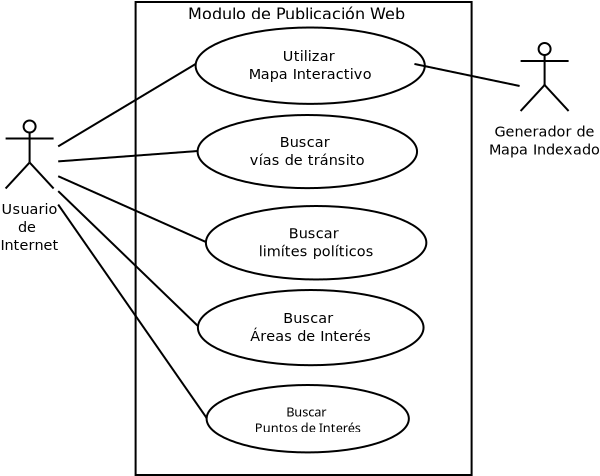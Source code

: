 <?xml version="1.0" encoding="UTF-8"?>
<dia:diagram xmlns:dia="http://www.lysator.liu.se/~alla/dia/">
  <dia:layer name="Fondo" visible="true">
    <dia:group>
      <dia:object type="Standard - Box" version="0" id="O0">
        <dia:attribute name="obj_pos">
          <dia:point val="15.95,-0.375"/>
        </dia:attribute>
        <dia:attribute name="obj_bb">
          <dia:rectangle val="15.9,-0.425;32.8,23.325"/>
        </dia:attribute>
        <dia:attribute name="elem_corner">
          <dia:point val="15.95,-0.375"/>
        </dia:attribute>
        <dia:attribute name="elem_width">
          <dia:real val="16.8"/>
        </dia:attribute>
        <dia:attribute name="elem_height">
          <dia:real val="23.65"/>
        </dia:attribute>
        <dia:attribute name="show_background">
          <dia:boolean val="true"/>
        </dia:attribute>
      </dia:object>
      <dia:object type="UML - Usecase" version="0" id="O1">
        <dia:attribute name="obj_pos">
          <dia:point val="18.95,0.9"/>
        </dia:attribute>
        <dia:attribute name="obj_bb">
          <dia:rectangle val="18.95,0.9;29.892,4.548"/>
        </dia:attribute>
        <dia:attribute name="elem_corner">
          <dia:point val="18.95,0.9"/>
        </dia:attribute>
        <dia:attribute name="elem_width">
          <dia:real val="10.943"/>
        </dia:attribute>
        <dia:attribute name="elem_height">
          <dia:real val="3.647"/>
        </dia:attribute>
        <dia:attribute name="line_colour">
          <dia:color val="#000000"/>
        </dia:attribute>
        <dia:attribute name="fill_colour">
          <dia:color val="#ffffff"/>
        </dia:attribute>
        <dia:attribute name="text_outside">
          <dia:boolean val="false"/>
        </dia:attribute>
        <dia:attribute name="collaboration">
          <dia:boolean val="false"/>
        </dia:attribute>
        <dia:attribute name="text">
          <dia:composite type="text">
            <dia:attribute name="string">
              <dia:string>#Utilizar 
Mapa Interactivo#</dia:string>
            </dia:attribute>
            <dia:attribute name="font">
              <dia:font family="dejavu sans" style="0" name="Courier"/>
            </dia:attribute>
            <dia:attribute name="height">
              <dia:real val="0.9"/>
            </dia:attribute>
            <dia:attribute name="pos">
              <dia:point val="24.421,2.434"/>
            </dia:attribute>
            <dia:attribute name="color">
              <dia:color val="#000000"/>
            </dia:attribute>
            <dia:attribute name="alignment">
              <dia:enum val="1"/>
            </dia:attribute>
          </dia:composite>
        </dia:attribute>
      </dia:object>
      <dia:object type="UML - Usecase" version="0" id="O2">
        <dia:attribute name="obj_pos">
          <dia:point val="19.05,5.275"/>
        </dia:attribute>
        <dia:attribute name="obj_bb">
          <dia:rectangle val="19.05,5.275;29.235,8.875"/>
        </dia:attribute>
        <dia:attribute name="elem_corner">
          <dia:point val="19.05,5.275"/>
        </dia:attribute>
        <dia:attribute name="elem_width">
          <dia:real val="10.185"/>
        </dia:attribute>
        <dia:attribute name="elem_height">
          <dia:real val="3.6"/>
        </dia:attribute>
        <dia:attribute name="line_colour">
          <dia:color val="#000000"/>
        </dia:attribute>
        <dia:attribute name="fill_colour">
          <dia:color val="#ffffff"/>
        </dia:attribute>
        <dia:attribute name="text_outside">
          <dia:boolean val="false"/>
        </dia:attribute>
        <dia:attribute name="collaboration">
          <dia:boolean val="false"/>
        </dia:attribute>
        <dia:attribute name="text">
          <dia:composite type="text">
            <dia:attribute name="string">
              <dia:string>#Buscar 
vías de tránsito#</dia:string>
            </dia:attribute>
            <dia:attribute name="font">
              <dia:font family="dejavu sans" style="0" name="Courier"/>
            </dia:attribute>
            <dia:attribute name="height">
              <dia:real val="0.9"/>
            </dia:attribute>
            <dia:attribute name="pos">
              <dia:point val="24.142,6.785"/>
            </dia:attribute>
            <dia:attribute name="color">
              <dia:color val="#000000"/>
            </dia:attribute>
            <dia:attribute name="alignment">
              <dia:enum val="1"/>
            </dia:attribute>
          </dia:composite>
        </dia:attribute>
      </dia:object>
      <dia:object type="UML - Usecase" version="0" id="O3">
        <dia:attribute name="obj_pos">
          <dia:point val="19.465,9.825"/>
        </dia:attribute>
        <dia:attribute name="obj_bb">
          <dia:rectangle val="19.465,9.825;29.735,13.425"/>
        </dia:attribute>
        <dia:attribute name="elem_corner">
          <dia:point val="19.465,9.825"/>
        </dia:attribute>
        <dia:attribute name="elem_width">
          <dia:real val="10.27"/>
        </dia:attribute>
        <dia:attribute name="elem_height">
          <dia:real val="3.6"/>
        </dia:attribute>
        <dia:attribute name="line_colour">
          <dia:color val="#000000"/>
        </dia:attribute>
        <dia:attribute name="fill_colour">
          <dia:color val="#ffffff"/>
        </dia:attribute>
        <dia:attribute name="text_outside">
          <dia:boolean val="false"/>
        </dia:attribute>
        <dia:attribute name="collaboration">
          <dia:boolean val="false"/>
        </dia:attribute>
        <dia:attribute name="text">
          <dia:composite type="text">
            <dia:attribute name="string">
              <dia:string>#Buscar 
limítes políticos#</dia:string>
            </dia:attribute>
            <dia:attribute name="font">
              <dia:font family="dejavu sans" style="0" name="Courier"/>
            </dia:attribute>
            <dia:attribute name="height">
              <dia:real val="0.9"/>
            </dia:attribute>
            <dia:attribute name="pos">
              <dia:point val="24.6,11.335"/>
            </dia:attribute>
            <dia:attribute name="color">
              <dia:color val="#000000"/>
            </dia:attribute>
            <dia:attribute name="alignment">
              <dia:enum val="1"/>
            </dia:attribute>
          </dia:composite>
        </dia:attribute>
      </dia:object>
      <dia:object type="UML - Usecase" version="0" id="O4">
        <dia:attribute name="obj_pos">
          <dia:point val="19.065,14.025"/>
        </dia:attribute>
        <dia:attribute name="obj_bb">
          <dia:rectangle val="19.065,14.025;29.815,17.625"/>
        </dia:attribute>
        <dia:attribute name="elem_corner">
          <dia:point val="19.065,14.025"/>
        </dia:attribute>
        <dia:attribute name="elem_width">
          <dia:real val="10.75"/>
        </dia:attribute>
        <dia:attribute name="elem_height">
          <dia:real val="3.6"/>
        </dia:attribute>
        <dia:attribute name="line_colour">
          <dia:color val="#000000"/>
        </dia:attribute>
        <dia:attribute name="fill_colour">
          <dia:color val="#ffffff"/>
        </dia:attribute>
        <dia:attribute name="text_outside">
          <dia:boolean val="false"/>
        </dia:attribute>
        <dia:attribute name="collaboration">
          <dia:boolean val="false"/>
        </dia:attribute>
        <dia:attribute name="text">
          <dia:composite type="text">
            <dia:attribute name="string">
              <dia:string>#Buscar 
Áreas de Interés#</dia:string>
            </dia:attribute>
            <dia:attribute name="font">
              <dia:font family="dejavu sans" style="0" name="Courier"/>
            </dia:attribute>
            <dia:attribute name="height">
              <dia:real val="0.9"/>
            </dia:attribute>
            <dia:attribute name="pos">
              <dia:point val="24.44,15.535"/>
            </dia:attribute>
            <dia:attribute name="color">
              <dia:color val="#000000"/>
            </dia:attribute>
            <dia:attribute name="alignment">
              <dia:enum val="1"/>
            </dia:attribute>
          </dia:composite>
        </dia:attribute>
      </dia:object>
      <dia:object type="UML - Usecase" version="0" id="O5">
        <dia:attribute name="obj_pos">
          <dia:point val="19.5,18.775"/>
        </dia:attribute>
        <dia:attribute name="obj_bb">
          <dia:rectangle val="19.5,18.775;29.383,22.069"/>
        </dia:attribute>
        <dia:attribute name="elem_corner">
          <dia:point val="19.5,18.775"/>
        </dia:attribute>
        <dia:attribute name="elem_width">
          <dia:real val="9.883"/>
        </dia:attribute>
        <dia:attribute name="elem_height">
          <dia:real val="3.294"/>
        </dia:attribute>
        <dia:attribute name="line_colour">
          <dia:color val="#000000"/>
        </dia:attribute>
        <dia:attribute name="fill_colour">
          <dia:color val="#ffffff"/>
        </dia:attribute>
        <dia:attribute name="text_outside">
          <dia:boolean val="false"/>
        </dia:attribute>
        <dia:attribute name="collaboration">
          <dia:boolean val="false"/>
        </dia:attribute>
        <dia:attribute name="text">
          <dia:composite type="text">
            <dia:attribute name="string">
              <dia:string>#Buscar 
Puntos de Interés#</dia:string>
            </dia:attribute>
            <dia:attribute name="font">
              <dia:font family="sans" style="0" name="Helvetica"/>
            </dia:attribute>
            <dia:attribute name="height">
              <dia:real val="0.8"/>
            </dia:attribute>
            <dia:attribute name="pos">
              <dia:point val="24.441,20.165"/>
            </dia:attribute>
            <dia:attribute name="color">
              <dia:color val="#000000"/>
            </dia:attribute>
            <dia:attribute name="alignment">
              <dia:enum val="1"/>
            </dia:attribute>
          </dia:composite>
        </dia:attribute>
      </dia:object>
      <dia:object type="Standard - Text" version="1" id="O6">
        <dia:attribute name="obj_pos">
          <dia:point val="24,-0.25"/>
        </dia:attribute>
        <dia:attribute name="obj_bb">
          <dia:rectangle val="19.011,-0.25;28.989,0.922"/>
        </dia:attribute>
        <dia:attribute name="text">
          <dia:composite type="text">
            <dia:attribute name="string">
              <dia:string>#Modulo de Publicación Web#</dia:string>
            </dia:attribute>
            <dia:attribute name="font">
              <dia:font family="dejavu sans" style="0" name="Courier"/>
            </dia:attribute>
            <dia:attribute name="height">
              <dia:real val="1"/>
            </dia:attribute>
            <dia:attribute name="pos">
              <dia:point val="24,0.427"/>
            </dia:attribute>
            <dia:attribute name="color">
              <dia:color val="#000000"/>
            </dia:attribute>
            <dia:attribute name="alignment">
              <dia:enum val="1"/>
            </dia:attribute>
          </dia:composite>
        </dia:attribute>
        <dia:attribute name="valign">
          <dia:enum val="0"/>
        </dia:attribute>
      </dia:object>
    </dia:group>
    <dia:object type="UML - Actor" version="0" id="O7">
      <dia:attribute name="obj_pos">
        <dia:point val="10.65,7.7"/>
      </dia:attribute>
      <dia:attribute name="obj_bb">
        <dia:rectangle val="9.344,4.9;11.956,12.405"/>
      </dia:attribute>
      <dia:attribute name="elem_corner">
        <dia:point val="9.4,4.95"/>
      </dia:attribute>
      <dia:attribute name="elem_width">
        <dia:real val="2.5"/>
      </dia:attribute>
      <dia:attribute name="elem_height">
        <dia:real val="5.5"/>
      </dia:attribute>
      <dia:attribute name="line_colour">
        <dia:color val="#000000"/>
      </dia:attribute>
      <dia:attribute name="fill_colour">
        <dia:color val="#ffffff"/>
      </dia:attribute>
      <dia:attribute name="text">
        <dia:composite type="text">
          <dia:attribute name="string">
            <dia:string>#Usuario
de 
Internet#</dia:string>
          </dia:attribute>
          <dia:attribute name="font">
            <dia:font family="dejavu sans" style="0" name="Courier"/>
          </dia:attribute>
          <dia:attribute name="height">
            <dia:real val="0.9"/>
          </dia:attribute>
          <dia:attribute name="pos">
            <dia:point val="10.65,10.16"/>
          </dia:attribute>
          <dia:attribute name="color">
            <dia:color val="#000000"/>
          </dia:attribute>
          <dia:attribute name="alignment">
            <dia:enum val="1"/>
          </dia:attribute>
        </dia:composite>
      </dia:attribute>
    </dia:object>
    <dia:object type="Standard - Line" version="0" id="O8">
      <dia:attribute name="obj_pos">
        <dia:point val="11.956,6.917"/>
      </dia:attribute>
      <dia:attribute name="obj_bb">
        <dia:rectangle val="11.887,2.655;19.019,6.986"/>
      </dia:attribute>
      <dia:attribute name="conn_endpoints">
        <dia:point val="11.956,6.917"/>
        <dia:point val="18.95,2.724"/>
      </dia:attribute>
      <dia:attribute name="numcp">
        <dia:int val="1"/>
      </dia:attribute>
      <dia:connections>
        <dia:connection handle="0" to="O7" connection="8"/>
        <dia:connection handle="1" to="O1" connection="3"/>
      </dia:connections>
    </dia:object>
    <dia:object type="Standard - Line" version="0" id="O9">
      <dia:attribute name="obj_pos">
        <dia:point val="11.955,7.603"/>
      </dia:attribute>
      <dia:attribute name="obj_bb">
        <dia:rectangle val="11.902,7.021;19.104,7.656"/>
      </dia:attribute>
      <dia:attribute name="conn_endpoints">
        <dia:point val="11.955,7.603"/>
        <dia:point val="19.05,7.075"/>
      </dia:attribute>
      <dia:attribute name="numcp">
        <dia:int val="1"/>
      </dia:attribute>
      <dia:connections>
        <dia:connection handle="0" to="O7" connection="8"/>
        <dia:connection handle="1" to="O2" connection="3"/>
      </dia:connections>
    </dia:object>
    <dia:object type="Standard - Line" version="0" id="O10">
      <dia:attribute name="obj_pos">
        <dia:point val="11.955,8.281"/>
      </dia:attribute>
      <dia:attribute name="obj_bb">
        <dia:rectangle val="11.889,8.215;19.531,11.691"/>
      </dia:attribute>
      <dia:attribute name="conn_endpoints">
        <dia:point val="11.955,8.281"/>
        <dia:point val="19.465,11.625"/>
      </dia:attribute>
      <dia:attribute name="numcp">
        <dia:int val="1"/>
      </dia:attribute>
      <dia:connections>
        <dia:connection handle="0" to="O7" connection="8"/>
        <dia:connection handle="1" to="O3" connection="3"/>
      </dia:connections>
    </dia:object>
    <dia:object type="Standard - Line" version="0" id="O11">
      <dia:attribute name="obj_pos">
        <dia:point val="11.953,8.958"/>
      </dia:attribute>
      <dia:attribute name="obj_bb">
        <dia:rectangle val="11.882,8.887;19.136,15.896"/>
      </dia:attribute>
      <dia:attribute name="conn_endpoints">
        <dia:point val="11.953,8.958"/>
        <dia:point val="19.065,15.825"/>
      </dia:attribute>
      <dia:attribute name="numcp">
        <dia:int val="1"/>
      </dia:attribute>
      <dia:connections>
        <dia:connection handle="0" to="O7" connection="8"/>
        <dia:connection handle="1" to="O4" connection="3"/>
      </dia:connections>
    </dia:object>
    <dia:object type="Standard - Line" version="0" id="O12">
      <dia:attribute name="obj_pos">
        <dia:point val="11.956,9.578"/>
      </dia:attribute>
      <dia:attribute name="obj_bb">
        <dia:rectangle val="11.886,9.508;19.57,20.492"/>
      </dia:attribute>
      <dia:attribute name="conn_endpoints">
        <dia:point val="11.956,9.578"/>
        <dia:point val="19.5,20.422"/>
      </dia:attribute>
      <dia:attribute name="numcp">
        <dia:int val="1"/>
      </dia:attribute>
      <dia:connections>
        <dia:connection handle="0" to="O7" connection="8"/>
        <dia:connection handle="1" to="O5" connection="3"/>
      </dia:connections>
    </dia:object>
    <dia:object type="UML - Actor" version="0" id="O13">
      <dia:attribute name="obj_pos">
        <dia:point val="36.4,3.825"/>
      </dia:attribute>
      <dia:attribute name="obj_bb">
        <dia:rectangle val="33.883,1.025;38.937,7.668"/>
      </dia:attribute>
      <dia:attribute name="elem_corner">
        <dia:point val="35.15,1.075"/>
      </dia:attribute>
      <dia:attribute name="elem_width">
        <dia:real val="2.5"/>
      </dia:attribute>
      <dia:attribute name="elem_height">
        <dia:real val="5.5"/>
      </dia:attribute>
      <dia:attribute name="line_colour">
        <dia:color val="#000000"/>
      </dia:attribute>
      <dia:attribute name="fill_colour">
        <dia:color val="#ffffff"/>
      </dia:attribute>
      <dia:attribute name="text">
        <dia:composite type="text">
          <dia:attribute name="string">
            <dia:string>#Generador de
Mapa Indexado#</dia:string>
          </dia:attribute>
          <dia:attribute name="font">
            <dia:font family="dejavu sans" style="0" name="Courier"/>
          </dia:attribute>
          <dia:attribute name="height">
            <dia:real val="0.9"/>
          </dia:attribute>
          <dia:attribute name="pos">
            <dia:point val="36.4,6.285"/>
          </dia:attribute>
          <dia:attribute name="color">
            <dia:color val="#000000"/>
          </dia:attribute>
          <dia:attribute name="alignment">
            <dia:enum val="1"/>
          </dia:attribute>
        </dia:composite>
      </dia:attribute>
    </dia:object>
    <dia:object type="Standard - Line" version="0" id="O14">
      <dia:attribute name="obj_pos">
        <dia:point val="35.15,3.825"/>
      </dia:attribute>
      <dia:attribute name="obj_bb">
        <dia:rectangle val="29.833,2.665;35.209,3.884"/>
      </dia:attribute>
      <dia:attribute name="conn_endpoints">
        <dia:point val="35.15,3.825"/>
        <dia:point val="29.892,2.724"/>
      </dia:attribute>
      <dia:attribute name="numcp">
        <dia:int val="1"/>
      </dia:attribute>
      <dia:connections>
        <dia:connection handle="0" to="O13" connection="3"/>
        <dia:connection handle="1" to="O1" connection="4"/>
      </dia:connections>
    </dia:object>
  </dia:layer>
</dia:diagram>
